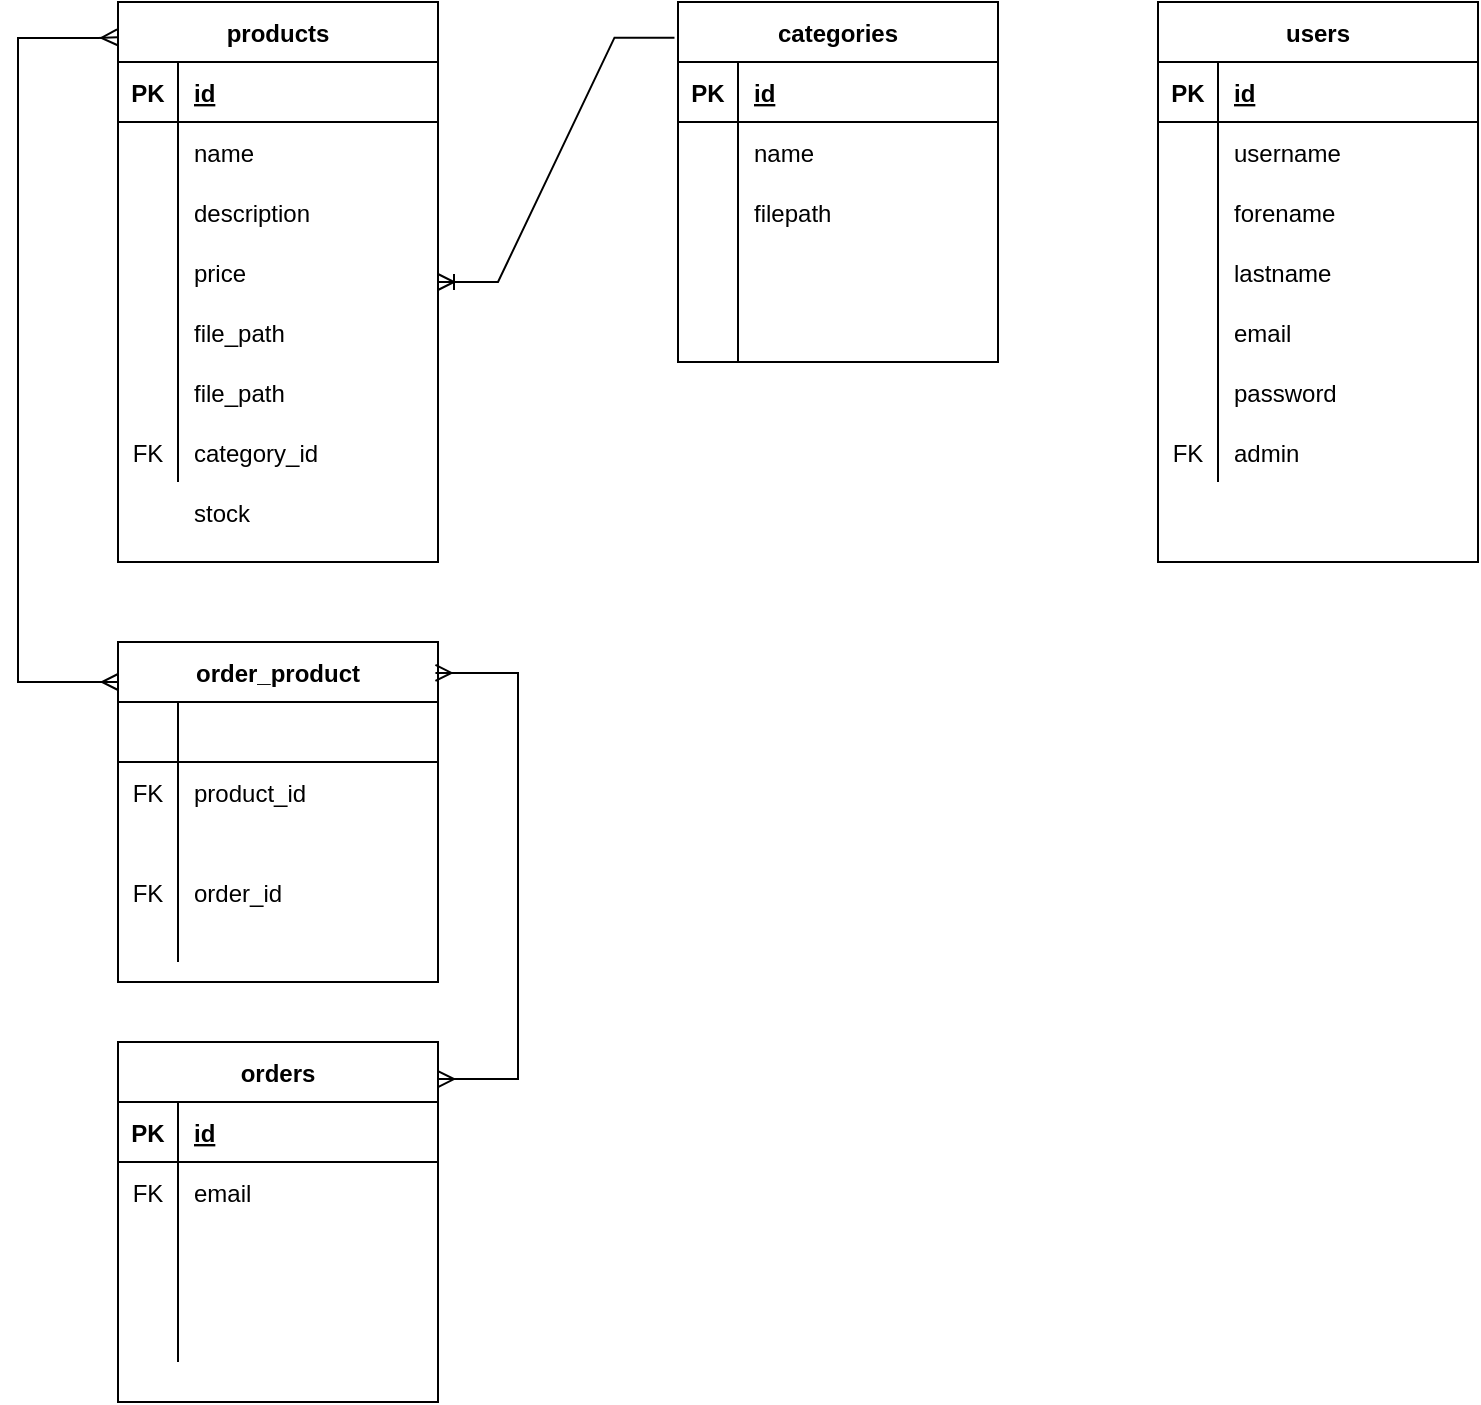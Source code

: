 <mxfile version="21.3.8" type="device">
  <diagram name="Pagina-1" id="emutALEd0vWtOdZ3gC9N">
    <mxGraphModel dx="1235" dy="674" grid="1" gridSize="10" guides="1" tooltips="1" connect="1" arrows="1" fold="1" page="1" pageScale="1" pageWidth="827" pageHeight="1169" math="0" shadow="0">
      <root>
        <mxCell id="0" />
        <mxCell id="1" parent="0" />
        <mxCell id="L9lP8pgWr_dEtdLZKinE-1" value="categories" style="shape=table;startSize=30;container=1;collapsible=1;childLayout=tableLayout;fixedRows=1;rowLines=0;fontStyle=1;align=center;resizeLast=1;" vertex="1" parent="1">
          <mxGeometry x="360" y="40" width="160" height="180" as="geometry" />
        </mxCell>
        <mxCell id="L9lP8pgWr_dEtdLZKinE-2" value="" style="shape=tableRow;horizontal=0;startSize=0;swimlaneHead=0;swimlaneBody=0;fillColor=none;collapsible=0;dropTarget=0;points=[[0,0.5],[1,0.5]];portConstraint=eastwest;top=0;left=0;right=0;bottom=1;" vertex="1" parent="L9lP8pgWr_dEtdLZKinE-1">
          <mxGeometry y="30" width="160" height="30" as="geometry" />
        </mxCell>
        <mxCell id="L9lP8pgWr_dEtdLZKinE-3" value="PK" style="shape=partialRectangle;connectable=0;fillColor=none;top=0;left=0;bottom=0;right=0;fontStyle=1;overflow=hidden;" vertex="1" parent="L9lP8pgWr_dEtdLZKinE-2">
          <mxGeometry width="30" height="30" as="geometry">
            <mxRectangle width="30" height="30" as="alternateBounds" />
          </mxGeometry>
        </mxCell>
        <mxCell id="L9lP8pgWr_dEtdLZKinE-4" value="id" style="shape=partialRectangle;connectable=0;fillColor=none;top=0;left=0;bottom=0;right=0;align=left;spacingLeft=6;fontStyle=5;overflow=hidden;" vertex="1" parent="L9lP8pgWr_dEtdLZKinE-2">
          <mxGeometry x="30" width="130" height="30" as="geometry">
            <mxRectangle width="130" height="30" as="alternateBounds" />
          </mxGeometry>
        </mxCell>
        <mxCell id="L9lP8pgWr_dEtdLZKinE-5" value="" style="shape=tableRow;horizontal=0;startSize=0;swimlaneHead=0;swimlaneBody=0;fillColor=none;collapsible=0;dropTarget=0;points=[[0,0.5],[1,0.5]];portConstraint=eastwest;top=0;left=0;right=0;bottom=0;" vertex="1" parent="L9lP8pgWr_dEtdLZKinE-1">
          <mxGeometry y="60" width="160" height="30" as="geometry" />
        </mxCell>
        <mxCell id="L9lP8pgWr_dEtdLZKinE-6" value="" style="shape=partialRectangle;connectable=0;fillColor=none;top=0;left=0;bottom=0;right=0;editable=1;overflow=hidden;" vertex="1" parent="L9lP8pgWr_dEtdLZKinE-5">
          <mxGeometry width="30" height="30" as="geometry">
            <mxRectangle width="30" height="30" as="alternateBounds" />
          </mxGeometry>
        </mxCell>
        <mxCell id="L9lP8pgWr_dEtdLZKinE-7" value="name" style="shape=partialRectangle;connectable=0;fillColor=none;top=0;left=0;bottom=0;right=0;align=left;spacingLeft=6;overflow=hidden;" vertex="1" parent="L9lP8pgWr_dEtdLZKinE-5">
          <mxGeometry x="30" width="130" height="30" as="geometry">
            <mxRectangle width="130" height="30" as="alternateBounds" />
          </mxGeometry>
        </mxCell>
        <mxCell id="L9lP8pgWr_dEtdLZKinE-8" value="" style="shape=tableRow;horizontal=0;startSize=0;swimlaneHead=0;swimlaneBody=0;fillColor=none;collapsible=0;dropTarget=0;points=[[0,0.5],[1,0.5]];portConstraint=eastwest;top=0;left=0;right=0;bottom=0;" vertex="1" parent="L9lP8pgWr_dEtdLZKinE-1">
          <mxGeometry y="90" width="160" height="30" as="geometry" />
        </mxCell>
        <mxCell id="L9lP8pgWr_dEtdLZKinE-9" value="" style="shape=partialRectangle;connectable=0;fillColor=none;top=0;left=0;bottom=0;right=0;editable=1;overflow=hidden;" vertex="1" parent="L9lP8pgWr_dEtdLZKinE-8">
          <mxGeometry width="30" height="30" as="geometry">
            <mxRectangle width="30" height="30" as="alternateBounds" />
          </mxGeometry>
        </mxCell>
        <mxCell id="L9lP8pgWr_dEtdLZKinE-10" value="filepath" style="shape=partialRectangle;connectable=0;fillColor=none;top=0;left=0;bottom=0;right=0;align=left;spacingLeft=6;overflow=hidden;" vertex="1" parent="L9lP8pgWr_dEtdLZKinE-8">
          <mxGeometry x="30" width="130" height="30" as="geometry">
            <mxRectangle width="130" height="30" as="alternateBounds" />
          </mxGeometry>
        </mxCell>
        <mxCell id="L9lP8pgWr_dEtdLZKinE-11" value="" style="shape=tableRow;horizontal=0;startSize=0;swimlaneHead=0;swimlaneBody=0;fillColor=none;collapsible=0;dropTarget=0;points=[[0,0.5],[1,0.5]];portConstraint=eastwest;top=0;left=0;right=0;bottom=0;" vertex="1" parent="L9lP8pgWr_dEtdLZKinE-1">
          <mxGeometry y="120" width="160" height="30" as="geometry" />
        </mxCell>
        <mxCell id="L9lP8pgWr_dEtdLZKinE-12" value="" style="shape=partialRectangle;connectable=0;fillColor=none;top=0;left=0;bottom=0;right=0;editable=1;overflow=hidden;" vertex="1" parent="L9lP8pgWr_dEtdLZKinE-11">
          <mxGeometry width="30" height="30" as="geometry">
            <mxRectangle width="30" height="30" as="alternateBounds" />
          </mxGeometry>
        </mxCell>
        <mxCell id="L9lP8pgWr_dEtdLZKinE-13" value="" style="shape=partialRectangle;connectable=0;fillColor=none;top=0;left=0;bottom=0;right=0;align=left;spacingLeft=6;overflow=hidden;" vertex="1" parent="L9lP8pgWr_dEtdLZKinE-11">
          <mxGeometry x="30" width="130" height="30" as="geometry">
            <mxRectangle width="130" height="30" as="alternateBounds" />
          </mxGeometry>
        </mxCell>
        <mxCell id="L9lP8pgWr_dEtdLZKinE-14" value="" style="shape=tableRow;horizontal=0;startSize=0;swimlaneHead=0;swimlaneBody=0;fillColor=none;collapsible=0;dropTarget=0;points=[[0,0.5],[1,0.5]];portConstraint=eastwest;top=0;left=0;right=0;bottom=0;" vertex="1" parent="L9lP8pgWr_dEtdLZKinE-1">
          <mxGeometry y="150" width="160" height="30" as="geometry" />
        </mxCell>
        <mxCell id="L9lP8pgWr_dEtdLZKinE-15" value="" style="shape=partialRectangle;connectable=0;fillColor=none;top=0;left=0;bottom=0;right=0;editable=1;overflow=hidden;" vertex="1" parent="L9lP8pgWr_dEtdLZKinE-14">
          <mxGeometry width="30" height="30" as="geometry">
            <mxRectangle width="30" height="30" as="alternateBounds" />
          </mxGeometry>
        </mxCell>
        <mxCell id="L9lP8pgWr_dEtdLZKinE-16" value="" style="shape=partialRectangle;connectable=0;fillColor=none;top=0;left=0;bottom=0;right=0;align=left;spacingLeft=6;overflow=hidden;" vertex="1" parent="L9lP8pgWr_dEtdLZKinE-14">
          <mxGeometry x="30" width="130" height="30" as="geometry">
            <mxRectangle width="130" height="30" as="alternateBounds" />
          </mxGeometry>
        </mxCell>
        <mxCell id="L9lP8pgWr_dEtdLZKinE-20" value="products" style="shape=table;startSize=30;container=1;collapsible=1;childLayout=tableLayout;fixedRows=1;rowLines=0;fontStyle=1;align=center;resizeLast=1;gradientColor=#ffffff;" vertex="1" parent="1">
          <mxGeometry x="80" y="40" width="160" height="280" as="geometry" />
        </mxCell>
        <mxCell id="L9lP8pgWr_dEtdLZKinE-21" value="" style="shape=tableRow;horizontal=0;startSize=0;swimlaneHead=0;swimlaneBody=0;fillColor=none;collapsible=0;dropTarget=0;points=[[0,0.5],[1,0.5]];portConstraint=eastwest;top=0;left=0;right=0;bottom=1;" vertex="1" parent="L9lP8pgWr_dEtdLZKinE-20">
          <mxGeometry y="30" width="160" height="30" as="geometry" />
        </mxCell>
        <mxCell id="L9lP8pgWr_dEtdLZKinE-22" value="PK" style="shape=partialRectangle;connectable=0;fillColor=none;top=0;left=0;bottom=0;right=0;fontStyle=1;overflow=hidden;" vertex="1" parent="L9lP8pgWr_dEtdLZKinE-21">
          <mxGeometry width="30" height="30" as="geometry">
            <mxRectangle width="30" height="30" as="alternateBounds" />
          </mxGeometry>
        </mxCell>
        <mxCell id="L9lP8pgWr_dEtdLZKinE-23" value="id" style="shape=partialRectangle;connectable=0;fillColor=none;top=0;left=0;bottom=0;right=0;align=left;spacingLeft=6;fontStyle=5;overflow=hidden;" vertex="1" parent="L9lP8pgWr_dEtdLZKinE-21">
          <mxGeometry x="30" width="130" height="30" as="geometry">
            <mxRectangle width="130" height="30" as="alternateBounds" />
          </mxGeometry>
        </mxCell>
        <mxCell id="L9lP8pgWr_dEtdLZKinE-24" value="" style="shape=tableRow;horizontal=0;startSize=0;swimlaneHead=0;swimlaneBody=0;fillColor=none;collapsible=0;dropTarget=0;points=[[0,0.5],[1,0.5]];portConstraint=eastwest;top=0;left=0;right=0;bottom=0;" vertex="1" parent="L9lP8pgWr_dEtdLZKinE-20">
          <mxGeometry y="60" width="160" height="30" as="geometry" />
        </mxCell>
        <mxCell id="L9lP8pgWr_dEtdLZKinE-25" value="" style="shape=partialRectangle;connectable=0;fillColor=none;top=0;left=0;bottom=0;right=0;editable=1;overflow=hidden;" vertex="1" parent="L9lP8pgWr_dEtdLZKinE-24">
          <mxGeometry width="30" height="30" as="geometry">
            <mxRectangle width="30" height="30" as="alternateBounds" />
          </mxGeometry>
        </mxCell>
        <mxCell id="L9lP8pgWr_dEtdLZKinE-26" value="name" style="shape=partialRectangle;connectable=0;fillColor=none;top=0;left=0;bottom=0;right=0;align=left;spacingLeft=6;overflow=hidden;" vertex="1" parent="L9lP8pgWr_dEtdLZKinE-24">
          <mxGeometry x="30" width="130" height="30" as="geometry">
            <mxRectangle width="130" height="30" as="alternateBounds" />
          </mxGeometry>
        </mxCell>
        <mxCell id="L9lP8pgWr_dEtdLZKinE-27" value="" style="shape=tableRow;horizontal=0;startSize=0;swimlaneHead=0;swimlaneBody=0;fillColor=none;collapsible=0;dropTarget=0;points=[[0,0.5],[1,0.5]];portConstraint=eastwest;top=0;left=0;right=0;bottom=0;" vertex="1" parent="L9lP8pgWr_dEtdLZKinE-20">
          <mxGeometry y="90" width="160" height="30" as="geometry" />
        </mxCell>
        <mxCell id="L9lP8pgWr_dEtdLZKinE-28" value="" style="shape=partialRectangle;connectable=0;fillColor=none;top=0;left=0;bottom=0;right=0;editable=1;overflow=hidden;" vertex="1" parent="L9lP8pgWr_dEtdLZKinE-27">
          <mxGeometry width="30" height="30" as="geometry">
            <mxRectangle width="30" height="30" as="alternateBounds" />
          </mxGeometry>
        </mxCell>
        <mxCell id="L9lP8pgWr_dEtdLZKinE-29" value="description" style="shape=partialRectangle;connectable=0;fillColor=none;top=0;left=0;bottom=0;right=0;align=left;spacingLeft=6;overflow=hidden;" vertex="1" parent="L9lP8pgWr_dEtdLZKinE-27">
          <mxGeometry x="30" width="130" height="30" as="geometry">
            <mxRectangle width="130" height="30" as="alternateBounds" />
          </mxGeometry>
        </mxCell>
        <mxCell id="L9lP8pgWr_dEtdLZKinE-30" value="" style="shape=tableRow;horizontal=0;startSize=0;swimlaneHead=0;swimlaneBody=0;fillColor=none;collapsible=0;dropTarget=0;points=[[0,0.5],[1,0.5]];portConstraint=eastwest;top=0;left=0;right=0;bottom=0;" vertex="1" parent="L9lP8pgWr_dEtdLZKinE-20">
          <mxGeometry y="120" width="160" height="30" as="geometry" />
        </mxCell>
        <mxCell id="L9lP8pgWr_dEtdLZKinE-31" value="" style="shape=partialRectangle;connectable=0;fillColor=none;top=0;left=0;bottom=0;right=0;editable=1;overflow=hidden;" vertex="1" parent="L9lP8pgWr_dEtdLZKinE-30">
          <mxGeometry width="30" height="30" as="geometry">
            <mxRectangle width="30" height="30" as="alternateBounds" />
          </mxGeometry>
        </mxCell>
        <mxCell id="L9lP8pgWr_dEtdLZKinE-32" value="price" style="shape=partialRectangle;connectable=0;fillColor=none;top=0;left=0;bottom=0;right=0;align=left;spacingLeft=6;overflow=hidden;" vertex="1" parent="L9lP8pgWr_dEtdLZKinE-30">
          <mxGeometry x="30" width="130" height="30" as="geometry">
            <mxRectangle width="130" height="30" as="alternateBounds" />
          </mxGeometry>
        </mxCell>
        <mxCell id="L9lP8pgWr_dEtdLZKinE-92" value="" style="shape=tableRow;horizontal=0;startSize=0;swimlaneHead=0;swimlaneBody=0;fillColor=none;collapsible=0;dropTarget=0;points=[[0,0.5],[1,0.5]];portConstraint=eastwest;top=0;left=0;right=0;bottom=0;" vertex="1" parent="L9lP8pgWr_dEtdLZKinE-20">
          <mxGeometry y="150" width="160" height="30" as="geometry" />
        </mxCell>
        <mxCell id="L9lP8pgWr_dEtdLZKinE-93" value="" style="shape=partialRectangle;connectable=0;fillColor=none;top=0;left=0;bottom=0;right=0;editable=1;overflow=hidden;" vertex="1" parent="L9lP8pgWr_dEtdLZKinE-92">
          <mxGeometry width="30" height="30" as="geometry">
            <mxRectangle width="30" height="30" as="alternateBounds" />
          </mxGeometry>
        </mxCell>
        <mxCell id="L9lP8pgWr_dEtdLZKinE-94" value="file_path" style="shape=partialRectangle;connectable=0;fillColor=none;top=0;left=0;bottom=0;right=0;align=left;spacingLeft=6;overflow=hidden;" vertex="1" parent="L9lP8pgWr_dEtdLZKinE-92">
          <mxGeometry x="30" width="130" height="30" as="geometry">
            <mxRectangle width="130" height="30" as="alternateBounds" />
          </mxGeometry>
        </mxCell>
        <mxCell id="L9lP8pgWr_dEtdLZKinE-33" value="" style="shape=tableRow;horizontal=0;startSize=0;swimlaneHead=0;swimlaneBody=0;fillColor=none;collapsible=0;dropTarget=0;points=[[0,0.5],[1,0.5]];portConstraint=eastwest;top=0;left=0;right=0;bottom=0;" vertex="1" parent="L9lP8pgWr_dEtdLZKinE-20">
          <mxGeometry y="180" width="160" height="30" as="geometry" />
        </mxCell>
        <mxCell id="L9lP8pgWr_dEtdLZKinE-34" value="" style="shape=partialRectangle;connectable=0;fillColor=none;top=0;left=0;bottom=0;right=0;editable=1;overflow=hidden;" vertex="1" parent="L9lP8pgWr_dEtdLZKinE-33">
          <mxGeometry width="30" height="30" as="geometry">
            <mxRectangle width="30" height="30" as="alternateBounds" />
          </mxGeometry>
        </mxCell>
        <mxCell id="L9lP8pgWr_dEtdLZKinE-35" value="file_path" style="shape=partialRectangle;connectable=0;fillColor=none;top=0;left=0;bottom=0;right=0;align=left;spacingLeft=6;overflow=hidden;" vertex="1" parent="L9lP8pgWr_dEtdLZKinE-33">
          <mxGeometry x="30" width="130" height="30" as="geometry">
            <mxRectangle width="130" height="30" as="alternateBounds" />
          </mxGeometry>
        </mxCell>
        <mxCell id="L9lP8pgWr_dEtdLZKinE-36" value="" style="shape=tableRow;horizontal=0;startSize=0;swimlaneHead=0;swimlaneBody=0;fillColor=none;collapsible=0;dropTarget=0;points=[[0,0.5],[1,0.5]];portConstraint=eastwest;top=0;left=0;right=0;bottom=0;" vertex="1" parent="L9lP8pgWr_dEtdLZKinE-20">
          <mxGeometry y="210" width="160" height="30" as="geometry" />
        </mxCell>
        <mxCell id="L9lP8pgWr_dEtdLZKinE-37" value="FK" style="shape=partialRectangle;connectable=0;fillColor=none;top=0;left=0;bottom=0;right=0;editable=1;overflow=hidden;" vertex="1" parent="L9lP8pgWr_dEtdLZKinE-36">
          <mxGeometry width="30" height="30" as="geometry">
            <mxRectangle width="30" height="30" as="alternateBounds" />
          </mxGeometry>
        </mxCell>
        <mxCell id="L9lP8pgWr_dEtdLZKinE-38" value="" style="shape=partialRectangle;connectable=0;fillColor=none;top=0;left=0;bottom=0;right=0;align=left;spacingLeft=6;overflow=hidden;" vertex="1" parent="L9lP8pgWr_dEtdLZKinE-36">
          <mxGeometry x="30" width="130" height="30" as="geometry">
            <mxRectangle width="130" height="30" as="alternateBounds" />
          </mxGeometry>
        </mxCell>
        <mxCell id="L9lP8pgWr_dEtdLZKinE-41" value="category_id" style="shape=partialRectangle;connectable=0;fillColor=none;top=0;left=0;bottom=0;right=0;align=left;spacingLeft=6;overflow=hidden;" vertex="1" parent="1">
          <mxGeometry x="110" y="250" width="130" height="30" as="geometry">
            <mxRectangle width="130" height="30" as="alternateBounds" />
          </mxGeometry>
        </mxCell>
        <mxCell id="L9lP8pgWr_dEtdLZKinE-42" value="stock" style="shape=partialRectangle;connectable=0;fillColor=none;top=0;left=0;bottom=0;right=0;align=left;spacingLeft=6;overflow=hidden;" vertex="1" parent="1">
          <mxGeometry x="110" y="280" width="130" height="30" as="geometry">
            <mxRectangle width="130" height="30" as="alternateBounds" />
          </mxGeometry>
        </mxCell>
        <mxCell id="L9lP8pgWr_dEtdLZKinE-44" value="" style="edgeStyle=entityRelationEdgeStyle;fontSize=12;html=1;endArrow=ERoneToMany;rounded=0;exitX=-0.011;exitY=0.099;exitDx=0;exitDy=0;exitPerimeter=0;" edge="1" parent="1" source="L9lP8pgWr_dEtdLZKinE-1" target="L9lP8pgWr_dEtdLZKinE-20">
          <mxGeometry width="100" height="100" relative="1" as="geometry">
            <mxPoint x="320" y="160" as="sourcePoint" />
            <mxPoint x="370" y="410" as="targetPoint" />
          </mxGeometry>
        </mxCell>
        <mxCell id="L9lP8pgWr_dEtdLZKinE-45" value="orders" style="shape=table;startSize=30;container=1;collapsible=1;childLayout=tableLayout;fixedRows=1;rowLines=0;fontStyle=1;align=center;resizeLast=1;" vertex="1" parent="1">
          <mxGeometry x="80" y="560" width="160" height="180" as="geometry" />
        </mxCell>
        <mxCell id="L9lP8pgWr_dEtdLZKinE-46" value="" style="shape=tableRow;horizontal=0;startSize=0;swimlaneHead=0;swimlaneBody=0;fillColor=none;collapsible=0;dropTarget=0;points=[[0,0.5],[1,0.5]];portConstraint=eastwest;top=0;left=0;right=0;bottom=1;" vertex="1" parent="L9lP8pgWr_dEtdLZKinE-45">
          <mxGeometry y="30" width="160" height="30" as="geometry" />
        </mxCell>
        <mxCell id="L9lP8pgWr_dEtdLZKinE-47" value="PK" style="shape=partialRectangle;connectable=0;fillColor=none;top=0;left=0;bottom=0;right=0;fontStyle=1;overflow=hidden;" vertex="1" parent="L9lP8pgWr_dEtdLZKinE-46">
          <mxGeometry width="30" height="30" as="geometry">
            <mxRectangle width="30" height="30" as="alternateBounds" />
          </mxGeometry>
        </mxCell>
        <mxCell id="L9lP8pgWr_dEtdLZKinE-48" value="id" style="shape=partialRectangle;connectable=0;fillColor=none;top=0;left=0;bottom=0;right=0;align=left;spacingLeft=6;fontStyle=5;overflow=hidden;" vertex="1" parent="L9lP8pgWr_dEtdLZKinE-46">
          <mxGeometry x="30" width="130" height="30" as="geometry">
            <mxRectangle width="130" height="30" as="alternateBounds" />
          </mxGeometry>
        </mxCell>
        <mxCell id="L9lP8pgWr_dEtdLZKinE-49" value="" style="shape=tableRow;horizontal=0;startSize=0;swimlaneHead=0;swimlaneBody=0;fillColor=none;collapsible=0;dropTarget=0;points=[[0,0.5],[1,0.5]];portConstraint=eastwest;top=0;left=0;right=0;bottom=0;" vertex="1" parent="L9lP8pgWr_dEtdLZKinE-45">
          <mxGeometry y="60" width="160" height="30" as="geometry" />
        </mxCell>
        <mxCell id="L9lP8pgWr_dEtdLZKinE-50" value="FK" style="shape=partialRectangle;connectable=0;fillColor=none;top=0;left=0;bottom=0;right=0;editable=1;overflow=hidden;" vertex="1" parent="L9lP8pgWr_dEtdLZKinE-49">
          <mxGeometry width="30" height="30" as="geometry">
            <mxRectangle width="30" height="30" as="alternateBounds" />
          </mxGeometry>
        </mxCell>
        <mxCell id="L9lP8pgWr_dEtdLZKinE-51" value="email" style="shape=partialRectangle;connectable=0;fillColor=none;top=0;left=0;bottom=0;right=0;align=left;spacingLeft=6;overflow=hidden;" vertex="1" parent="L9lP8pgWr_dEtdLZKinE-49">
          <mxGeometry x="30" width="130" height="30" as="geometry">
            <mxRectangle width="130" height="30" as="alternateBounds" />
          </mxGeometry>
        </mxCell>
        <mxCell id="L9lP8pgWr_dEtdLZKinE-52" value="" style="shape=tableRow;horizontal=0;startSize=0;swimlaneHead=0;swimlaneBody=0;fillColor=none;collapsible=0;dropTarget=0;points=[[0,0.5],[1,0.5]];portConstraint=eastwest;top=0;left=0;right=0;bottom=0;" vertex="1" parent="L9lP8pgWr_dEtdLZKinE-45">
          <mxGeometry y="90" width="160" height="20" as="geometry" />
        </mxCell>
        <mxCell id="L9lP8pgWr_dEtdLZKinE-53" value="" style="shape=partialRectangle;connectable=0;fillColor=none;top=0;left=0;bottom=0;right=0;editable=1;overflow=hidden;" vertex="1" parent="L9lP8pgWr_dEtdLZKinE-52">
          <mxGeometry width="30" height="20" as="geometry">
            <mxRectangle width="30" height="20" as="alternateBounds" />
          </mxGeometry>
        </mxCell>
        <mxCell id="L9lP8pgWr_dEtdLZKinE-54" value="" style="shape=partialRectangle;connectable=0;fillColor=none;top=0;left=0;bottom=0;right=0;align=left;spacingLeft=6;overflow=hidden;" vertex="1" parent="L9lP8pgWr_dEtdLZKinE-52">
          <mxGeometry x="30" width="130" height="20" as="geometry">
            <mxRectangle width="130" height="20" as="alternateBounds" />
          </mxGeometry>
        </mxCell>
        <mxCell id="L9lP8pgWr_dEtdLZKinE-55" value="" style="shape=tableRow;horizontal=0;startSize=0;swimlaneHead=0;swimlaneBody=0;fillColor=none;collapsible=0;dropTarget=0;points=[[0,0.5],[1,0.5]];portConstraint=eastwest;top=0;left=0;right=0;bottom=0;" vertex="1" parent="L9lP8pgWr_dEtdLZKinE-45">
          <mxGeometry y="110" width="160" height="30" as="geometry" />
        </mxCell>
        <mxCell id="L9lP8pgWr_dEtdLZKinE-56" value="" style="shape=partialRectangle;connectable=0;fillColor=none;top=0;left=0;bottom=0;right=0;editable=1;overflow=hidden;" vertex="1" parent="L9lP8pgWr_dEtdLZKinE-55">
          <mxGeometry width="30" height="30" as="geometry">
            <mxRectangle width="30" height="30" as="alternateBounds" />
          </mxGeometry>
        </mxCell>
        <mxCell id="L9lP8pgWr_dEtdLZKinE-57" value="" style="shape=partialRectangle;connectable=0;fillColor=none;top=0;left=0;bottom=0;right=0;align=left;spacingLeft=6;overflow=hidden;" vertex="1" parent="L9lP8pgWr_dEtdLZKinE-55">
          <mxGeometry x="30" width="130" height="30" as="geometry">
            <mxRectangle width="130" height="30" as="alternateBounds" />
          </mxGeometry>
        </mxCell>
        <mxCell id="L9lP8pgWr_dEtdLZKinE-58" value="" style="shape=tableRow;horizontal=0;startSize=0;swimlaneHead=0;swimlaneBody=0;fillColor=none;collapsible=0;dropTarget=0;points=[[0,0.5],[1,0.5]];portConstraint=eastwest;top=0;left=0;right=0;bottom=0;" vertex="1" parent="L9lP8pgWr_dEtdLZKinE-45">
          <mxGeometry y="140" width="160" height="20" as="geometry" />
        </mxCell>
        <mxCell id="L9lP8pgWr_dEtdLZKinE-59" value="" style="shape=partialRectangle;connectable=0;fillColor=none;top=0;left=0;bottom=0;right=0;editable=1;overflow=hidden;" vertex="1" parent="L9lP8pgWr_dEtdLZKinE-58">
          <mxGeometry width="30" height="20" as="geometry">
            <mxRectangle width="30" height="20" as="alternateBounds" />
          </mxGeometry>
        </mxCell>
        <mxCell id="L9lP8pgWr_dEtdLZKinE-60" value="" style="shape=partialRectangle;connectable=0;fillColor=none;top=0;left=0;bottom=0;right=0;align=left;spacingLeft=6;overflow=hidden;" vertex="1" parent="L9lP8pgWr_dEtdLZKinE-58">
          <mxGeometry x="30" width="130" height="20" as="geometry">
            <mxRectangle width="130" height="20" as="alternateBounds" />
          </mxGeometry>
        </mxCell>
        <mxCell id="L9lP8pgWr_dEtdLZKinE-79" value="order_product" style="shape=table;startSize=30;container=1;collapsible=1;childLayout=tableLayout;fixedRows=1;rowLines=0;fontStyle=1;align=center;resizeLast=1;gradientColor=#ffffff;" vertex="1" parent="1">
          <mxGeometry x="80" y="360" width="160" height="170" as="geometry" />
        </mxCell>
        <mxCell id="L9lP8pgWr_dEtdLZKinE-80" value="" style="shape=tableRow;horizontal=0;startSize=0;swimlaneHead=0;swimlaneBody=0;fillColor=none;collapsible=0;dropTarget=0;points=[[0,0.5],[1,0.5]];portConstraint=eastwest;top=0;left=0;right=0;bottom=1;" vertex="1" parent="L9lP8pgWr_dEtdLZKinE-79">
          <mxGeometry y="30" width="160" height="30" as="geometry" />
        </mxCell>
        <mxCell id="L9lP8pgWr_dEtdLZKinE-81" value="" style="shape=partialRectangle;connectable=0;fillColor=none;top=0;left=0;bottom=0;right=0;fontStyle=1;overflow=hidden;" vertex="1" parent="L9lP8pgWr_dEtdLZKinE-80">
          <mxGeometry width="30" height="30" as="geometry">
            <mxRectangle width="30" height="30" as="alternateBounds" />
          </mxGeometry>
        </mxCell>
        <mxCell id="L9lP8pgWr_dEtdLZKinE-82" value="" style="shape=partialRectangle;connectable=0;fillColor=none;top=0;left=0;bottom=0;right=0;align=left;spacingLeft=6;fontStyle=5;overflow=hidden;" vertex="1" parent="L9lP8pgWr_dEtdLZKinE-80">
          <mxGeometry x="30" width="130" height="30" as="geometry">
            <mxRectangle width="130" height="30" as="alternateBounds" />
          </mxGeometry>
        </mxCell>
        <mxCell id="L9lP8pgWr_dEtdLZKinE-83" value="" style="shape=tableRow;horizontal=0;startSize=0;swimlaneHead=0;swimlaneBody=0;fillColor=none;collapsible=0;dropTarget=0;points=[[0,0.5],[1,0.5]];portConstraint=eastwest;top=0;left=0;right=0;bottom=0;" vertex="1" parent="L9lP8pgWr_dEtdLZKinE-79">
          <mxGeometry y="60" width="160" height="30" as="geometry" />
        </mxCell>
        <mxCell id="L9lP8pgWr_dEtdLZKinE-84" value="FK" style="shape=partialRectangle;connectable=0;fillColor=none;top=0;left=0;bottom=0;right=0;editable=1;overflow=hidden;" vertex="1" parent="L9lP8pgWr_dEtdLZKinE-83">
          <mxGeometry width="30" height="30" as="geometry">
            <mxRectangle width="30" height="30" as="alternateBounds" />
          </mxGeometry>
        </mxCell>
        <mxCell id="L9lP8pgWr_dEtdLZKinE-85" value="product_id" style="shape=partialRectangle;connectable=0;fillColor=none;top=0;left=0;bottom=0;right=0;align=left;spacingLeft=6;overflow=hidden;" vertex="1" parent="L9lP8pgWr_dEtdLZKinE-83">
          <mxGeometry x="30" width="130" height="30" as="geometry">
            <mxRectangle width="130" height="30" as="alternateBounds" />
          </mxGeometry>
        </mxCell>
        <mxCell id="L9lP8pgWr_dEtdLZKinE-86" value="" style="shape=tableRow;horizontal=0;startSize=0;swimlaneHead=0;swimlaneBody=0;fillColor=none;collapsible=0;dropTarget=0;points=[[0,0.5],[1,0.5]];portConstraint=eastwest;top=0;left=0;right=0;bottom=0;" vertex="1" parent="L9lP8pgWr_dEtdLZKinE-79">
          <mxGeometry y="90" width="160" height="70" as="geometry" />
        </mxCell>
        <mxCell id="L9lP8pgWr_dEtdLZKinE-87" value="FK" style="shape=partialRectangle;connectable=0;fillColor=none;top=0;left=0;bottom=0;right=0;editable=1;overflow=hidden;" vertex="1" parent="L9lP8pgWr_dEtdLZKinE-86">
          <mxGeometry width="30" height="70" as="geometry">
            <mxRectangle width="30" height="70" as="alternateBounds" />
          </mxGeometry>
        </mxCell>
        <mxCell id="L9lP8pgWr_dEtdLZKinE-88" value="order_id" style="shape=partialRectangle;connectable=0;fillColor=none;top=0;left=0;bottom=0;right=0;align=left;spacingLeft=6;overflow=hidden;" vertex="1" parent="L9lP8pgWr_dEtdLZKinE-86">
          <mxGeometry x="30" width="130" height="70" as="geometry">
            <mxRectangle width="130" height="70" as="alternateBounds" />
          </mxGeometry>
        </mxCell>
        <mxCell id="L9lP8pgWr_dEtdLZKinE-89" value="" style="edgeStyle=orthogonalEdgeStyle;fontSize=12;html=1;endArrow=ERmany;startArrow=ERmany;rounded=0;exitX=1;exitY=0.103;exitDx=0;exitDy=0;exitPerimeter=0;entryX=0.992;entryY=0.091;entryDx=0;entryDy=0;entryPerimeter=0;" edge="1" parent="1" source="L9lP8pgWr_dEtdLZKinE-45" target="L9lP8pgWr_dEtdLZKinE-79">
          <mxGeometry width="100" height="100" relative="1" as="geometry">
            <mxPoint x="300" y="510" as="sourcePoint" />
            <mxPoint x="330" y="370" as="targetPoint" />
            <Array as="points">
              <mxPoint x="280" y="579" />
              <mxPoint x="280" y="376" />
            </Array>
          </mxGeometry>
        </mxCell>
        <mxCell id="L9lP8pgWr_dEtdLZKinE-90" value="" style="edgeStyle=orthogonalEdgeStyle;fontSize=12;html=1;endArrow=ERmany;startArrow=ERmany;rounded=0;entryX=-0.002;entryY=0.063;entryDx=0;entryDy=0;entryPerimeter=0;" edge="1" parent="1" target="L9lP8pgWr_dEtdLZKinE-20">
          <mxGeometry width="100" height="100" relative="1" as="geometry">
            <mxPoint x="80" y="380" as="sourcePoint" />
            <mxPoint x="60" y="60" as="targetPoint" />
            <Array as="points">
              <mxPoint x="30" y="380" />
              <mxPoint x="30" y="58" />
              <mxPoint x="70" y="58" />
            </Array>
          </mxGeometry>
        </mxCell>
        <mxCell id="L9lP8pgWr_dEtdLZKinE-95" value="users" style="shape=table;startSize=30;container=1;collapsible=1;childLayout=tableLayout;fixedRows=1;rowLines=0;fontStyle=1;align=center;resizeLast=1;gradientColor=#ffffff;" vertex="1" parent="1">
          <mxGeometry x="600" y="40" width="160" height="280" as="geometry" />
        </mxCell>
        <mxCell id="L9lP8pgWr_dEtdLZKinE-96" value="" style="shape=tableRow;horizontal=0;startSize=0;swimlaneHead=0;swimlaneBody=0;fillColor=none;collapsible=0;dropTarget=0;points=[[0,0.5],[1,0.5]];portConstraint=eastwest;top=0;left=0;right=0;bottom=1;" vertex="1" parent="L9lP8pgWr_dEtdLZKinE-95">
          <mxGeometry y="30" width="160" height="30" as="geometry" />
        </mxCell>
        <mxCell id="L9lP8pgWr_dEtdLZKinE-97" value="PK" style="shape=partialRectangle;connectable=0;fillColor=none;top=0;left=0;bottom=0;right=0;fontStyle=1;overflow=hidden;" vertex="1" parent="L9lP8pgWr_dEtdLZKinE-96">
          <mxGeometry width="30" height="30" as="geometry">
            <mxRectangle width="30" height="30" as="alternateBounds" />
          </mxGeometry>
        </mxCell>
        <mxCell id="L9lP8pgWr_dEtdLZKinE-98" value="id" style="shape=partialRectangle;connectable=0;fillColor=none;top=0;left=0;bottom=0;right=0;align=left;spacingLeft=6;fontStyle=5;overflow=hidden;" vertex="1" parent="L9lP8pgWr_dEtdLZKinE-96">
          <mxGeometry x="30" width="130" height="30" as="geometry">
            <mxRectangle width="130" height="30" as="alternateBounds" />
          </mxGeometry>
        </mxCell>
        <mxCell id="L9lP8pgWr_dEtdLZKinE-99" value="" style="shape=tableRow;horizontal=0;startSize=0;swimlaneHead=0;swimlaneBody=0;fillColor=none;collapsible=0;dropTarget=0;points=[[0,0.5],[1,0.5]];portConstraint=eastwest;top=0;left=0;right=0;bottom=0;" vertex="1" parent="L9lP8pgWr_dEtdLZKinE-95">
          <mxGeometry y="60" width="160" height="30" as="geometry" />
        </mxCell>
        <mxCell id="L9lP8pgWr_dEtdLZKinE-100" value="" style="shape=partialRectangle;connectable=0;fillColor=none;top=0;left=0;bottom=0;right=0;editable=1;overflow=hidden;" vertex="1" parent="L9lP8pgWr_dEtdLZKinE-99">
          <mxGeometry width="30" height="30" as="geometry">
            <mxRectangle width="30" height="30" as="alternateBounds" />
          </mxGeometry>
        </mxCell>
        <mxCell id="L9lP8pgWr_dEtdLZKinE-101" value="username" style="shape=partialRectangle;connectable=0;fillColor=none;top=0;left=0;bottom=0;right=0;align=left;spacingLeft=6;overflow=hidden;" vertex="1" parent="L9lP8pgWr_dEtdLZKinE-99">
          <mxGeometry x="30" width="130" height="30" as="geometry">
            <mxRectangle width="130" height="30" as="alternateBounds" />
          </mxGeometry>
        </mxCell>
        <mxCell id="L9lP8pgWr_dEtdLZKinE-102" value="" style="shape=tableRow;horizontal=0;startSize=0;swimlaneHead=0;swimlaneBody=0;fillColor=none;collapsible=0;dropTarget=0;points=[[0,0.5],[1,0.5]];portConstraint=eastwest;top=0;left=0;right=0;bottom=0;" vertex="1" parent="L9lP8pgWr_dEtdLZKinE-95">
          <mxGeometry y="90" width="160" height="30" as="geometry" />
        </mxCell>
        <mxCell id="L9lP8pgWr_dEtdLZKinE-103" value="" style="shape=partialRectangle;connectable=0;fillColor=none;top=0;left=0;bottom=0;right=0;editable=1;overflow=hidden;" vertex="1" parent="L9lP8pgWr_dEtdLZKinE-102">
          <mxGeometry width="30" height="30" as="geometry">
            <mxRectangle width="30" height="30" as="alternateBounds" />
          </mxGeometry>
        </mxCell>
        <mxCell id="L9lP8pgWr_dEtdLZKinE-104" value="forename" style="shape=partialRectangle;connectable=0;fillColor=none;top=0;left=0;bottom=0;right=0;align=left;spacingLeft=6;overflow=hidden;" vertex="1" parent="L9lP8pgWr_dEtdLZKinE-102">
          <mxGeometry x="30" width="130" height="30" as="geometry">
            <mxRectangle width="130" height="30" as="alternateBounds" />
          </mxGeometry>
        </mxCell>
        <mxCell id="L9lP8pgWr_dEtdLZKinE-105" value="" style="shape=tableRow;horizontal=0;startSize=0;swimlaneHead=0;swimlaneBody=0;fillColor=none;collapsible=0;dropTarget=0;points=[[0,0.5],[1,0.5]];portConstraint=eastwest;top=0;left=0;right=0;bottom=0;" vertex="1" parent="L9lP8pgWr_dEtdLZKinE-95">
          <mxGeometry y="120" width="160" height="30" as="geometry" />
        </mxCell>
        <mxCell id="L9lP8pgWr_dEtdLZKinE-106" value="" style="shape=partialRectangle;connectable=0;fillColor=none;top=0;left=0;bottom=0;right=0;editable=1;overflow=hidden;" vertex="1" parent="L9lP8pgWr_dEtdLZKinE-105">
          <mxGeometry width="30" height="30" as="geometry">
            <mxRectangle width="30" height="30" as="alternateBounds" />
          </mxGeometry>
        </mxCell>
        <mxCell id="L9lP8pgWr_dEtdLZKinE-107" value="lastname" style="shape=partialRectangle;connectable=0;fillColor=none;top=0;left=0;bottom=0;right=0;align=left;spacingLeft=6;overflow=hidden;" vertex="1" parent="L9lP8pgWr_dEtdLZKinE-105">
          <mxGeometry x="30" width="130" height="30" as="geometry">
            <mxRectangle width="130" height="30" as="alternateBounds" />
          </mxGeometry>
        </mxCell>
        <mxCell id="L9lP8pgWr_dEtdLZKinE-108" value="" style="shape=tableRow;horizontal=0;startSize=0;swimlaneHead=0;swimlaneBody=0;fillColor=none;collapsible=0;dropTarget=0;points=[[0,0.5],[1,0.5]];portConstraint=eastwest;top=0;left=0;right=0;bottom=0;" vertex="1" parent="L9lP8pgWr_dEtdLZKinE-95">
          <mxGeometry y="150" width="160" height="30" as="geometry" />
        </mxCell>
        <mxCell id="L9lP8pgWr_dEtdLZKinE-109" value="" style="shape=partialRectangle;connectable=0;fillColor=none;top=0;left=0;bottom=0;right=0;editable=1;overflow=hidden;" vertex="1" parent="L9lP8pgWr_dEtdLZKinE-108">
          <mxGeometry width="30" height="30" as="geometry">
            <mxRectangle width="30" height="30" as="alternateBounds" />
          </mxGeometry>
        </mxCell>
        <mxCell id="L9lP8pgWr_dEtdLZKinE-110" value="email" style="shape=partialRectangle;connectable=0;fillColor=none;top=0;left=0;bottom=0;right=0;align=left;spacingLeft=6;overflow=hidden;" vertex="1" parent="L9lP8pgWr_dEtdLZKinE-108">
          <mxGeometry x="30" width="130" height="30" as="geometry">
            <mxRectangle width="130" height="30" as="alternateBounds" />
          </mxGeometry>
        </mxCell>
        <mxCell id="L9lP8pgWr_dEtdLZKinE-111" value="" style="shape=tableRow;horizontal=0;startSize=0;swimlaneHead=0;swimlaneBody=0;fillColor=none;collapsible=0;dropTarget=0;points=[[0,0.5],[1,0.5]];portConstraint=eastwest;top=0;left=0;right=0;bottom=0;" vertex="1" parent="L9lP8pgWr_dEtdLZKinE-95">
          <mxGeometry y="180" width="160" height="30" as="geometry" />
        </mxCell>
        <mxCell id="L9lP8pgWr_dEtdLZKinE-112" value="" style="shape=partialRectangle;connectable=0;fillColor=none;top=0;left=0;bottom=0;right=0;editable=1;overflow=hidden;" vertex="1" parent="L9lP8pgWr_dEtdLZKinE-111">
          <mxGeometry width="30" height="30" as="geometry">
            <mxRectangle width="30" height="30" as="alternateBounds" />
          </mxGeometry>
        </mxCell>
        <mxCell id="L9lP8pgWr_dEtdLZKinE-113" value="password" style="shape=partialRectangle;connectable=0;fillColor=none;top=0;left=0;bottom=0;right=0;align=left;spacingLeft=6;overflow=hidden;" vertex="1" parent="L9lP8pgWr_dEtdLZKinE-111">
          <mxGeometry x="30" width="130" height="30" as="geometry">
            <mxRectangle width="130" height="30" as="alternateBounds" />
          </mxGeometry>
        </mxCell>
        <mxCell id="L9lP8pgWr_dEtdLZKinE-114" value="" style="shape=tableRow;horizontal=0;startSize=0;swimlaneHead=0;swimlaneBody=0;fillColor=none;collapsible=0;dropTarget=0;points=[[0,0.5],[1,0.5]];portConstraint=eastwest;top=0;left=0;right=0;bottom=0;" vertex="1" parent="L9lP8pgWr_dEtdLZKinE-95">
          <mxGeometry y="210" width="160" height="30" as="geometry" />
        </mxCell>
        <mxCell id="L9lP8pgWr_dEtdLZKinE-115" value="FK" style="shape=partialRectangle;connectable=0;fillColor=none;top=0;left=0;bottom=0;right=0;editable=1;overflow=hidden;" vertex="1" parent="L9lP8pgWr_dEtdLZKinE-114">
          <mxGeometry width="30" height="30" as="geometry">
            <mxRectangle width="30" height="30" as="alternateBounds" />
          </mxGeometry>
        </mxCell>
        <mxCell id="L9lP8pgWr_dEtdLZKinE-116" value="admin" style="shape=partialRectangle;connectable=0;fillColor=none;top=0;left=0;bottom=0;right=0;align=left;spacingLeft=6;overflow=hidden;" vertex="1" parent="L9lP8pgWr_dEtdLZKinE-114">
          <mxGeometry x="30" width="130" height="30" as="geometry">
            <mxRectangle width="130" height="30" as="alternateBounds" />
          </mxGeometry>
        </mxCell>
      </root>
    </mxGraphModel>
  </diagram>
</mxfile>

